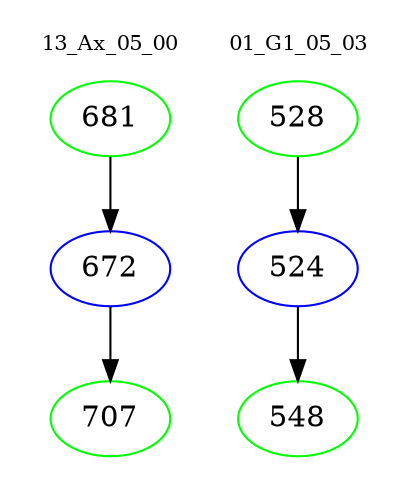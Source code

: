 digraph{
subgraph cluster_0 {
color = white
label = "13_Ax_05_00";
fontsize=10;
T0_681 [label="681", color="green"]
T0_681 -> T0_672 [color="black"]
T0_672 [label="672", color="blue"]
T0_672 -> T0_707 [color="black"]
T0_707 [label="707", color="green"]
}
subgraph cluster_1 {
color = white
label = "01_G1_05_03";
fontsize=10;
T1_528 [label="528", color="green"]
T1_528 -> T1_524 [color="black"]
T1_524 [label="524", color="blue"]
T1_524 -> T1_548 [color="black"]
T1_548 [label="548", color="green"]
}
}
